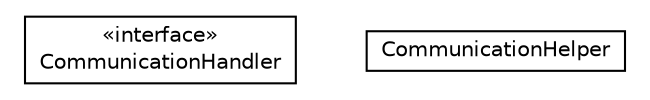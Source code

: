 #!/usr/local/bin/dot
#
# Class diagram 
# Generated by UMLGraph version R5_6-24-gf6e263 (http://www.umlgraph.org/)
#

digraph G {
	edge [fontname="Helvetica",fontsize=10,labelfontname="Helvetica",labelfontsize=10];
	node [fontname="Helvetica",fontsize=10,shape=plaintext];
	nodesep=0.25;
	ranksep=0.5;
	// org.universAAL.ri.gateway.communicator.service.CommunicationHandler
	c976368 [label=<<table title="org.universAAL.ri.gateway.communicator.service.CommunicationHandler" border="0" cellborder="1" cellspacing="0" cellpadding="2" port="p" href="./CommunicationHandler.html">
		<tr><td><table border="0" cellspacing="0" cellpadding="1">
<tr><td align="center" balign="center"> &#171;interface&#187; </td></tr>
<tr><td align="center" balign="center"> CommunicationHandler </td></tr>
		</table></td></tr>
		</table>>, URL="./CommunicationHandler.html", fontname="Helvetica", fontcolor="black", fontsize=10.0];
	// org.universAAL.ri.gateway.communicator.service.CommunicationHelper
	c976369 [label=<<table title="org.universAAL.ri.gateway.communicator.service.CommunicationHelper" border="0" cellborder="1" cellspacing="0" cellpadding="2" port="p" href="./CommunicationHelper.html">
		<tr><td><table border="0" cellspacing="0" cellpadding="1">
<tr><td align="center" balign="center"> CommunicationHelper </td></tr>
		</table></td></tr>
		</table>>, URL="./CommunicationHelper.html", fontname="Helvetica", fontcolor="black", fontsize=10.0];
}

